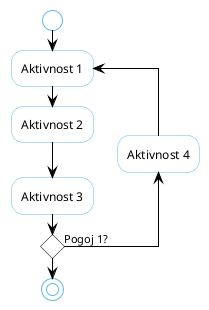 @startuml DA

skinparam defaultTextAlignment center
skinparam backgroundcolor transparent
skinparam shadowing false
skinparam conditionStyle diamond

<style>
activityDiagram {
  backgroundColor white
  lineColor #5FB8EC
  arrow {
    lineColor black
  }
  diamond {
    lineColor black
  }
}
</style>

start

repeat :Aktivnost 1;
  :Aktivnost 2;
  :Aktivnost 3;
backward:Aktivnost 4;
repeat while (Pogoj 1?)

stop

@enduml
